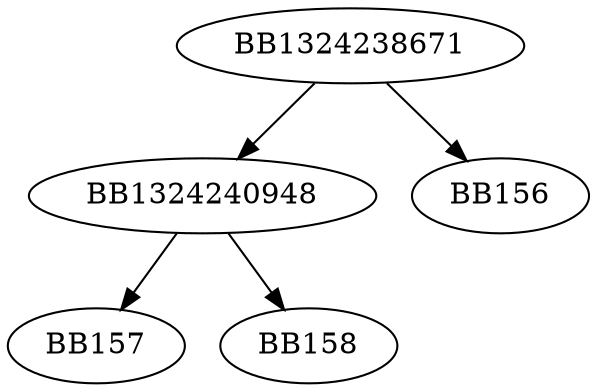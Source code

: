 digraph G{
	BB1324238671->BB1324240948;
	BB1324238671->BB156;
	BB1324240948->BB157;
	BB1324240948->BB158;
}
